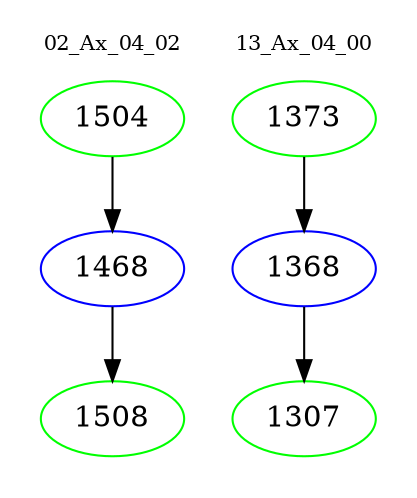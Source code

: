 digraph{
subgraph cluster_0 {
color = white
label = "02_Ax_04_02";
fontsize=10;
T0_1504 [label="1504", color="green"]
T0_1504 -> T0_1468 [color="black"]
T0_1468 [label="1468", color="blue"]
T0_1468 -> T0_1508 [color="black"]
T0_1508 [label="1508", color="green"]
}
subgraph cluster_1 {
color = white
label = "13_Ax_04_00";
fontsize=10;
T1_1373 [label="1373", color="green"]
T1_1373 -> T1_1368 [color="black"]
T1_1368 [label="1368", color="blue"]
T1_1368 -> T1_1307 [color="black"]
T1_1307 [label="1307", color="green"]
}
}
